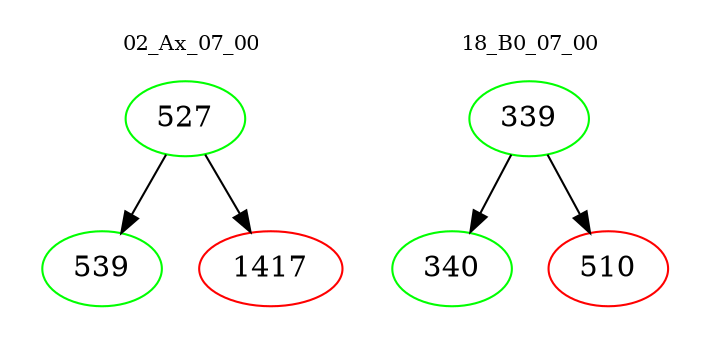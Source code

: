 digraph{
subgraph cluster_0 {
color = white
label = "02_Ax_07_00";
fontsize=10;
T0_527 [label="527", color="green"]
T0_527 -> T0_539 [color="black"]
T0_539 [label="539", color="green"]
T0_527 -> T0_1417 [color="black"]
T0_1417 [label="1417", color="red"]
}
subgraph cluster_1 {
color = white
label = "18_B0_07_00";
fontsize=10;
T1_339 [label="339", color="green"]
T1_339 -> T1_340 [color="black"]
T1_340 [label="340", color="green"]
T1_339 -> T1_510 [color="black"]
T1_510 [label="510", color="red"]
}
}
